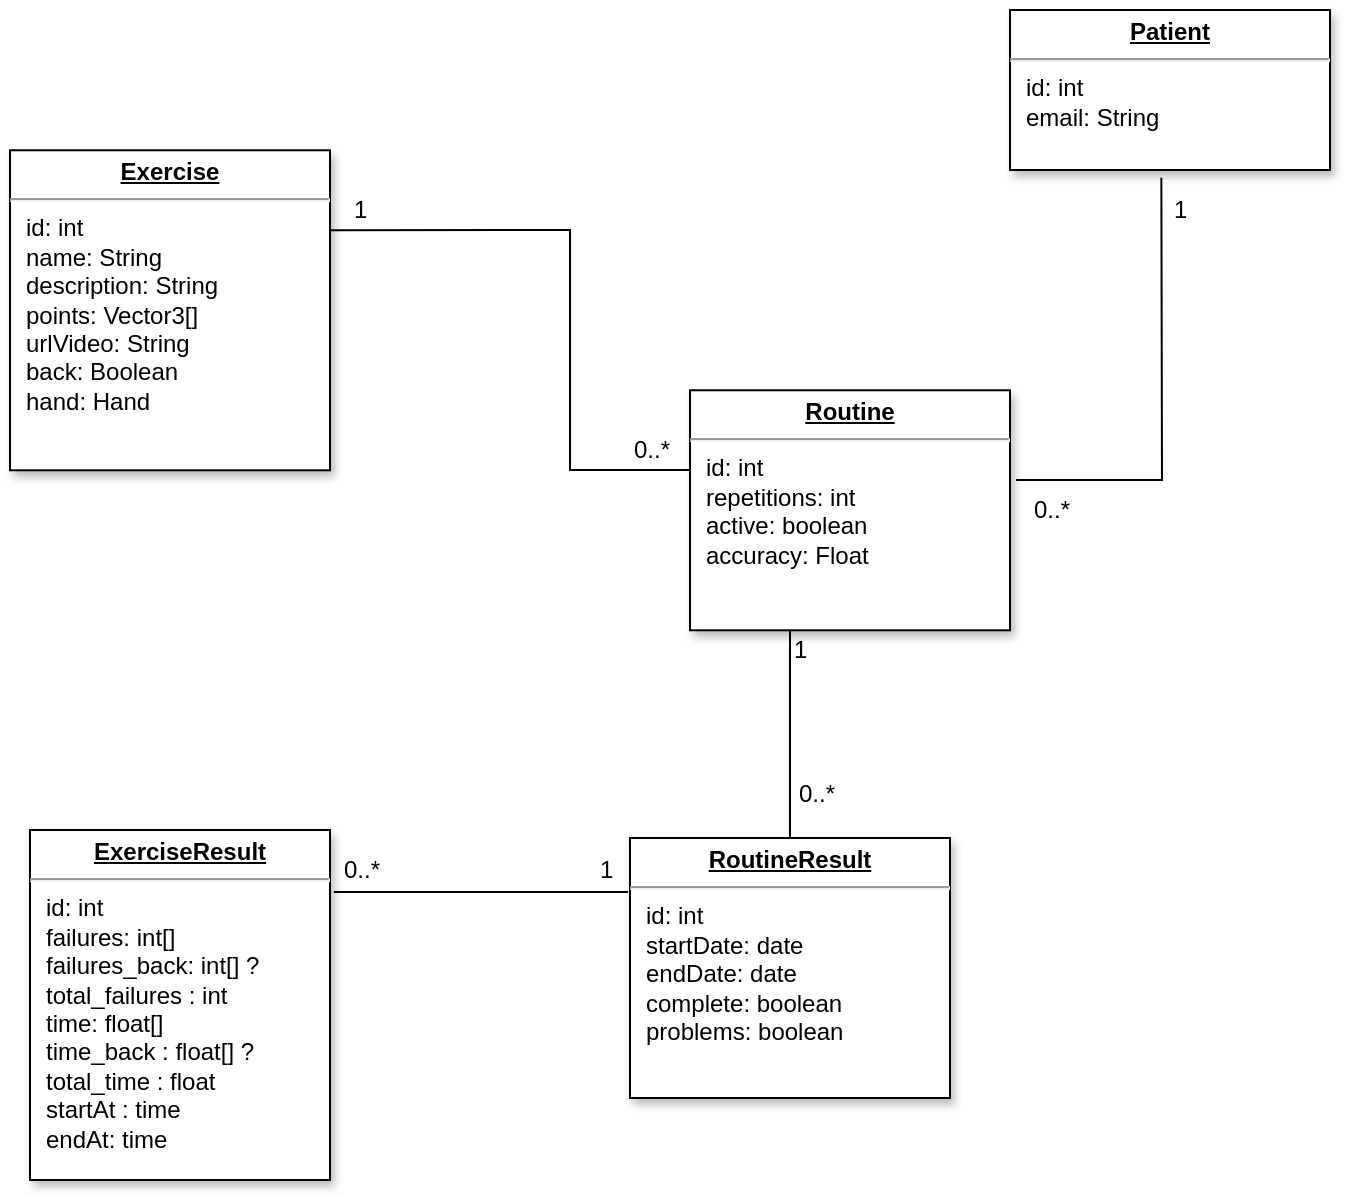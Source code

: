 <mxfile version="12.1.0" type="device" pages="1"><diagram name="Page-1" id="efa7a0a1-bf9b-a30e-e6df-94a7791c09e9"><mxGraphModel dx="763" dy="692" grid="1" gridSize="10" guides="1" tooltips="1" connect="1" arrows="1" fold="1" page="1" pageScale="1" pageWidth="826" pageHeight="1169" background="#ffffff" math="0" shadow="0"><root><mxCell id="0"/><mxCell id="1" parent="0"/><mxCell id="19" value="&lt;p style=&quot;margin: 0px ; margin-top: 4px ; text-align: center ; text-decoration: underline&quot;&gt;&lt;strong&gt;Patient&lt;/strong&gt;&lt;/p&gt;&lt;hr&gt;&lt;p style=&quot;margin: 0px ; margin-left: 8px&quot;&gt;id: int&lt;/p&gt;&lt;p style=&quot;margin: 0px ; margin-left: 8px&quot;&gt;email: String&lt;br&gt;&lt;br&gt;&lt;/p&gt;&lt;p style=&quot;margin: 0px ; margin-left: 8px&quot;&gt;&lt;br&gt;&lt;/p&gt;&lt;p style=&quot;margin: 0px ; margin-left: 8px&quot;&gt;&lt;br&gt;&lt;/p&gt;&lt;p style=&quot;margin: 0px ; margin-left: 8px&quot;&gt;&lt;br&gt;&lt;/p&gt;" style="verticalAlign=top;align=left;overflow=fill;fontSize=12;fontFamily=Helvetica;html=1;shadow=1;" parent="1" vertex="1"><mxGeometry x="600" y="40" width="160" height="80" as="geometry"/></mxCell><mxCell id="21" value="&lt;p style=&quot;margin: 0px ; margin-top: 4px ; text-align: center ; text-decoration: underline&quot;&gt;&lt;strong&gt;ExerciseResult&lt;/strong&gt;&lt;/p&gt;&lt;hr&gt;&lt;p style=&quot;margin: 0px ; margin-left: 8px&quot;&gt;id: int&lt;/p&gt;&lt;p style=&quot;margin: 0px ; margin-left: 8px&quot;&gt;failures: int[]&lt;/p&gt;&lt;p style=&quot;margin: 0px ; margin-left: 8px&quot;&gt;failures_back: int[] ?&lt;br&gt;&lt;/p&gt;&lt;p style=&quot;margin: 0px ; margin-left: 8px&quot;&gt;total_failures : int&lt;/p&gt;&lt;p style=&quot;margin: 0px ; margin-left: 8px&quot;&gt;time: float[]&lt;/p&gt;&lt;p style=&quot;margin: 0px ; margin-left: 8px&quot;&gt;time_back : float[] ?&lt;/p&gt;&lt;p style=&quot;margin: 0px ; margin-left: 8px&quot;&gt;total_time : float&lt;/p&gt;&lt;p style=&quot;margin: 0px ; margin-left: 8px&quot;&gt;startAt : time&lt;/p&gt;&lt;p style=&quot;margin: 0px ; margin-left: 8px&quot;&gt;endAt: time&lt;/p&gt;&lt;p style=&quot;margin: 0px ; margin-left: 8px&quot;&gt;&lt;br&gt;&lt;/p&gt;&lt;p style=&quot;margin: 0px ; margin-left: 8px&quot;&gt;&lt;br&gt;&lt;/p&gt;&lt;p style=&quot;margin: 0px ; margin-left: 8px&quot;&gt;&lt;br&gt;&lt;/p&gt;&lt;p style=&quot;margin: 0px ; margin-left: 8px&quot;&gt;&lt;br&gt;&lt;/p&gt;&lt;p style=&quot;margin: 0px ; margin-left: 8px&quot;&gt;&lt;br&gt;&lt;/p&gt;&lt;p style=&quot;margin: 0px ; margin-left: 8px&quot;&gt;&lt;br&gt;&lt;/p&gt;&lt;p style=&quot;margin: 0px ; margin-left: 8px&quot;&gt;&lt;br&gt;&lt;/p&gt;" style="verticalAlign=top;align=left;overflow=fill;fontSize=12;fontFamily=Helvetica;html=1;shadow=1;" parent="1" vertex="1"><mxGeometry x="110" y="450" width="150" height="175" as="geometry"/></mxCell><mxCell id="25" value="&lt;p style=&quot;margin: 0px ; margin-top: 4px ; text-align: center ; text-decoration: underline&quot;&gt;&lt;strong&gt;Exercise&lt;/strong&gt;&lt;/p&gt;&lt;hr&gt;&lt;p style=&quot;margin: 0px ; margin-left: 8px&quot;&gt;id: int&lt;/p&gt;&lt;p style=&quot;margin: 0px ; margin-left: 8px&quot;&gt;name: String&lt;/p&gt;&lt;p style=&quot;margin: 0px ; margin-left: 8px&quot;&gt;description: String&lt;/p&gt;&lt;p style=&quot;margin: 0px ; margin-left: 8px&quot;&gt;points: Vector3[]&lt;/p&gt;&lt;p style=&quot;margin: 0px ; margin-left: 8px&quot;&gt;urlVideo: String&lt;/p&gt;&lt;p style=&quot;margin: 0px ; margin-left: 8px&quot;&gt;&lt;span&gt;back: Boolean&lt;/span&gt;&lt;br&gt;&lt;/p&gt;&lt;p style=&quot;margin: 0px ; margin-left: 8px&quot;&gt;hand: Hand&lt;/p&gt;" style="verticalAlign=top;align=left;overflow=fill;fontSize=12;fontFamily=Helvetica;html=1;shadow=1;" parent="1" vertex="1"><mxGeometry x="100.0" y="110.14" width="160" height="160" as="geometry"/></mxCell><mxCell id="lJaEKCovloO1aau8zqnY-114" value="&lt;p style=&quot;margin: 0px ; margin-top: 4px ; text-align: center ; text-decoration: underline&quot;&gt;&lt;strong&gt;Routine&lt;/strong&gt;&lt;/p&gt;&lt;hr&gt;&lt;p style=&quot;margin: 0px ; margin-left: 8px&quot;&gt;id: int&lt;/p&gt;&lt;p style=&quot;margin: 0px ; margin-left: 8px&quot;&gt;&lt;span&gt;repetitions: int&lt;/span&gt;&lt;br&gt;&lt;/p&gt;&lt;p style=&quot;margin: 0px ; margin-left: 8px&quot;&gt;active: boolean&lt;/p&gt;&lt;p style=&quot;margin: 0px 0px 0px 8px&quot;&gt;accuracy: Float&lt;/p&gt;&lt;div&gt;&lt;br&gt;&lt;/div&gt;&lt;p style=&quot;margin: 0px ; margin-left: 8px&quot;&gt;&lt;br&gt;&lt;/p&gt;&lt;p style=&quot;margin: 0px ; margin-left: 8px&quot;&gt;&lt;br&gt;&lt;/p&gt;&lt;p style=&quot;margin: 0px ; margin-left: 8px&quot;&gt;&lt;br&gt;&lt;/p&gt;&lt;p style=&quot;margin: 0px ; margin-left: 8px&quot;&gt;&lt;br&gt;&lt;/p&gt;" style="verticalAlign=top;align=left;overflow=fill;fontSize=12;fontFamily=Helvetica;html=1;shadow=1;" vertex="1" parent="1"><mxGeometry x="440.0" y="230.14" width="160" height="120" as="geometry"/></mxCell><mxCell id="lJaEKCovloO1aau8zqnY-115" value="&lt;p style=&quot;margin: 0px ; margin-top: 4px ; text-align: center ; text-decoration: underline&quot;&gt;&lt;strong&gt;RoutineResult&lt;/strong&gt;&lt;/p&gt;&lt;hr&gt;&lt;p style=&quot;margin: 0px ; margin-left: 8px&quot;&gt;id: int&lt;/p&gt;&lt;p style=&quot;margin: 0px ; margin-left: 8px&quot;&gt;&lt;span&gt;startDate: date&lt;/span&gt;&lt;br&gt;&lt;/p&gt;&lt;p style=&quot;margin: 0px ; margin-left: 8px&quot;&gt;endDate: date&lt;/p&gt;&lt;p style=&quot;margin: 0px ; margin-left: 8px&quot;&gt;complete: boolean&lt;/p&gt;&lt;p style=&quot;margin: 0px ; margin-left: 8px&quot;&gt;problems: boolean&lt;/p&gt;&lt;p style=&quot;margin: 0px ; margin-left: 8px&quot;&gt;&lt;br&gt;&lt;/p&gt;&lt;p style=&quot;margin: 0px ; margin-left: 8px&quot;&gt;&lt;br&gt;&lt;/p&gt;&lt;p style=&quot;margin: 0px ; margin-left: 8px&quot;&gt;&lt;br&gt;&lt;/p&gt;&lt;p style=&quot;margin: 0px ; margin-left: 8px&quot;&gt;&lt;br&gt;&lt;/p&gt;" style="verticalAlign=top;align=left;overflow=fill;fontSize=12;fontFamily=Helvetica;html=1;shadow=1;" vertex="1" parent="1"><mxGeometry x="410" y="454" width="160" height="130" as="geometry"/></mxCell><mxCell id="lJaEKCovloO1aau8zqnY-116" value="" style="endArrow=none;html=1;entryX=1;entryY=0.25;entryDx=0;entryDy=0;exitX=0;exitY=0.332;exitDx=0;exitDy=0;exitPerimeter=0;rounded=0;" edge="1" parent="1" source="lJaEKCovloO1aau8zqnY-114" target="25"><mxGeometry width="50" height="50" relative="1" as="geometry"><mxPoint x="480" y="220" as="sourcePoint"/><mxPoint x="530" y="170" as="targetPoint"/><Array as="points"><mxPoint x="380" y="270"/><mxPoint x="380" y="150"/></Array></mxGeometry></mxCell><mxCell id="lJaEKCovloO1aau8zqnY-117" value="0..*" style="text;html=1;resizable=0;points=[];autosize=1;align=left;verticalAlign=top;spacingTop=-4;" vertex="1" parent="1"><mxGeometry x="410" y="250" width="30" height="20" as="geometry"/></mxCell><mxCell id="lJaEKCovloO1aau8zqnY-118" value="1" style="text;html=1;resizable=0;points=[];autosize=1;align=left;verticalAlign=top;spacingTop=-4;" vertex="1" parent="1"><mxGeometry x="270" y="130" width="20" height="20" as="geometry"/></mxCell><mxCell id="lJaEKCovloO1aau8zqnY-119" value="" style="endArrow=none;html=1;entryX=0.473;entryY=1.048;entryDx=0;entryDy=0;exitX=1.019;exitY=0.374;exitDx=0;exitDy=0;exitPerimeter=0;entryPerimeter=0;rounded=0;" edge="1" parent="1" source="lJaEKCovloO1aau8zqnY-114" target="19"><mxGeometry width="50" height="50" relative="1" as="geometry"><mxPoint x="890" y="260.14" as="sourcePoint"/><mxPoint x="690" y="160.14" as="targetPoint"/><Array as="points"><mxPoint x="676" y="275"/></Array></mxGeometry></mxCell><mxCell id="lJaEKCovloO1aau8zqnY-120" value="1" style="text;html=1;resizable=0;points=[];autosize=1;align=left;verticalAlign=top;spacingTop=-4;" vertex="1" parent="1"><mxGeometry x="680" y="130" width="20" height="20" as="geometry"/></mxCell><mxCell id="lJaEKCovloO1aau8zqnY-121" value="0..*" style="text;html=1;resizable=0;points=[];autosize=1;align=left;verticalAlign=top;spacingTop=-4;" vertex="1" parent="1"><mxGeometry x="610" y="280" width="30" height="20" as="geometry"/></mxCell><mxCell id="lJaEKCovloO1aau8zqnY-122" value="" style="endArrow=none;html=1;entryX=1;entryY=0.25;entryDx=0;entryDy=0;exitX=0.5;exitY=0;exitDx=0;exitDy=0;" edge="1" parent="1" source="lJaEKCovloO1aau8zqnY-115"><mxGeometry width="50" height="50" relative="1" as="geometry"><mxPoint x="690" y="450.14" as="sourcePoint"/><mxPoint x="490" y="350.14" as="targetPoint"/></mxGeometry></mxCell><mxCell id="lJaEKCovloO1aau8zqnY-124" value="0..*" style="text;html=1;resizable=0;points=[];align=center;verticalAlign=middle;labelBackgroundColor=#ffffff;" vertex="1" connectable="0" parent="lJaEKCovloO1aau8zqnY-122"><mxGeometry x="-0.741" y="-4" relative="1" as="geometry"><mxPoint x="9" y="-9" as="offset"/></mxGeometry></mxCell><mxCell id="lJaEKCovloO1aau8zqnY-123" value="1" style="text;html=1;resizable=0;points=[];autosize=1;align=left;verticalAlign=top;spacingTop=-4;" vertex="1" parent="1"><mxGeometry x="490" y="350" width="20" height="20" as="geometry"/></mxCell><mxCell id="lJaEKCovloO1aau8zqnY-125" value="" style="endArrow=none;html=1;exitX=1.013;exitY=0.177;exitDx=0;exitDy=0;exitPerimeter=0;" edge="1" parent="1" source="21"><mxGeometry width="50" height="50" relative="1" as="geometry"><mxPoint x="90" y="660" as="sourcePoint"/><mxPoint x="409" y="481" as="targetPoint"/></mxGeometry></mxCell><mxCell id="lJaEKCovloO1aau8zqnY-126" value="1" style="text;html=1;resizable=0;points=[];autosize=1;align=left;verticalAlign=top;spacingTop=-4;" vertex="1" parent="1"><mxGeometry x="393" y="460" width="20" height="20" as="geometry"/></mxCell><mxCell id="lJaEKCovloO1aau8zqnY-127" value="0..*" style="text;html=1;resizable=0;points=[];autosize=1;align=left;verticalAlign=top;spacingTop=-4;" vertex="1" parent="1"><mxGeometry x="265" y="460" width="30" height="20" as="geometry"/></mxCell></root></mxGraphModel></diagram></mxfile>